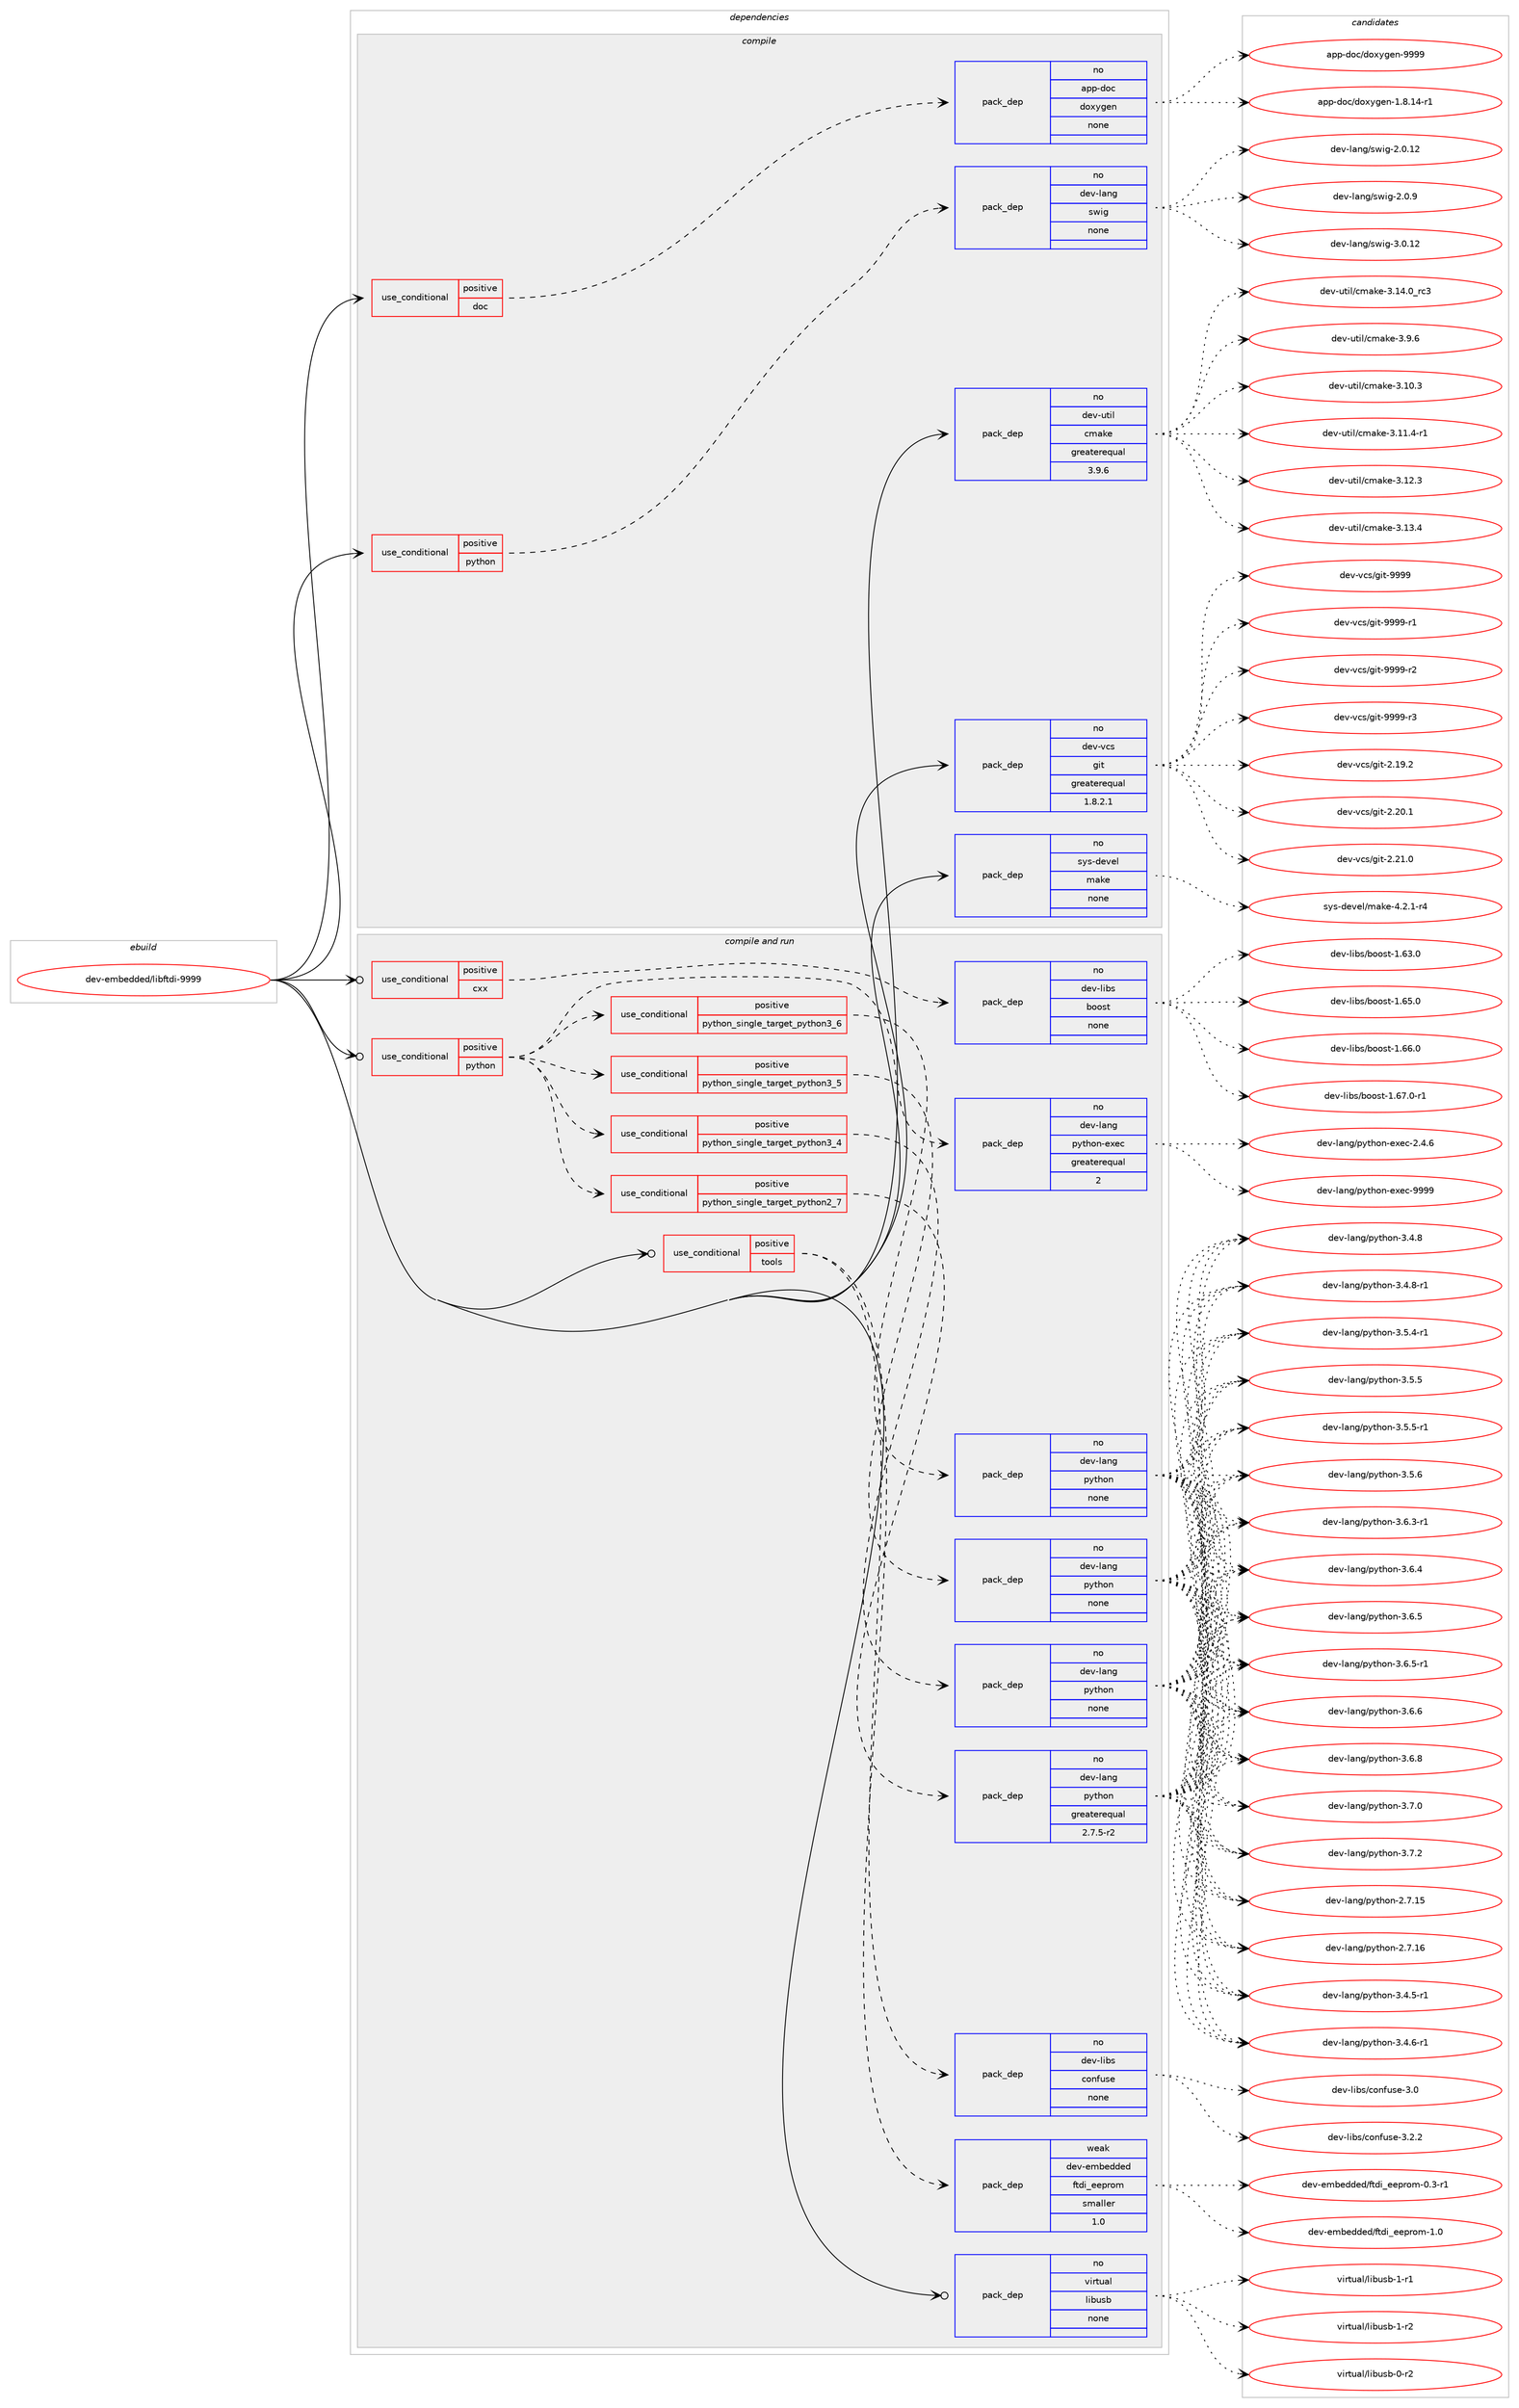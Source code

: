 digraph prolog {

# *************
# Graph options
# *************

newrank=true;
concentrate=true;
compound=true;
graph [rankdir=LR,fontname=Helvetica,fontsize=10,ranksep=1.5];#, ranksep=2.5, nodesep=0.2];
edge  [arrowhead=vee];
node  [fontname=Helvetica,fontsize=10];

# **********
# The ebuild
# **********

subgraph cluster_leftcol {
color=gray;
rank=same;
label=<<i>ebuild</i>>;
id [label="dev-embedded/libftdi-9999", color=red, width=4, href="../dev-embedded/libftdi-9999.svg"];
}

# ****************
# The dependencies
# ****************

subgraph cluster_midcol {
color=gray;
label=<<i>dependencies</i>>;
subgraph cluster_compile {
fillcolor="#eeeeee";
style=filled;
label=<<i>compile</i>>;
subgraph cond358193 {
dependency1323634 [label=<<TABLE BORDER="0" CELLBORDER="1" CELLSPACING="0" CELLPADDING="4"><TR><TD ROWSPAN="3" CELLPADDING="10">use_conditional</TD></TR><TR><TD>positive</TD></TR><TR><TD>doc</TD></TR></TABLE>>, shape=none, color=red];
subgraph pack944433 {
dependency1323635 [label=<<TABLE BORDER="0" CELLBORDER="1" CELLSPACING="0" CELLPADDING="4" WIDTH="220"><TR><TD ROWSPAN="6" CELLPADDING="30">pack_dep</TD></TR><TR><TD WIDTH="110">no</TD></TR><TR><TD>app-doc</TD></TR><TR><TD>doxygen</TD></TR><TR><TD>none</TD></TR><TR><TD></TD></TR></TABLE>>, shape=none, color=blue];
}
dependency1323634:e -> dependency1323635:w [weight=20,style="dashed",arrowhead="vee"];
}
id:e -> dependency1323634:w [weight=20,style="solid",arrowhead="vee"];
subgraph cond358194 {
dependency1323636 [label=<<TABLE BORDER="0" CELLBORDER="1" CELLSPACING="0" CELLPADDING="4"><TR><TD ROWSPAN="3" CELLPADDING="10">use_conditional</TD></TR><TR><TD>positive</TD></TR><TR><TD>python</TD></TR></TABLE>>, shape=none, color=red];
subgraph pack944434 {
dependency1323637 [label=<<TABLE BORDER="0" CELLBORDER="1" CELLSPACING="0" CELLPADDING="4" WIDTH="220"><TR><TD ROWSPAN="6" CELLPADDING="30">pack_dep</TD></TR><TR><TD WIDTH="110">no</TD></TR><TR><TD>dev-lang</TD></TR><TR><TD>swig</TD></TR><TR><TD>none</TD></TR><TR><TD></TD></TR></TABLE>>, shape=none, color=blue];
}
dependency1323636:e -> dependency1323637:w [weight=20,style="dashed",arrowhead="vee"];
}
id:e -> dependency1323636:w [weight=20,style="solid",arrowhead="vee"];
subgraph pack944435 {
dependency1323638 [label=<<TABLE BORDER="0" CELLBORDER="1" CELLSPACING="0" CELLPADDING="4" WIDTH="220"><TR><TD ROWSPAN="6" CELLPADDING="30">pack_dep</TD></TR><TR><TD WIDTH="110">no</TD></TR><TR><TD>dev-util</TD></TR><TR><TD>cmake</TD></TR><TR><TD>greaterequal</TD></TR><TR><TD>3.9.6</TD></TR></TABLE>>, shape=none, color=blue];
}
id:e -> dependency1323638:w [weight=20,style="solid",arrowhead="vee"];
subgraph pack944436 {
dependency1323639 [label=<<TABLE BORDER="0" CELLBORDER="1" CELLSPACING="0" CELLPADDING="4" WIDTH="220"><TR><TD ROWSPAN="6" CELLPADDING="30">pack_dep</TD></TR><TR><TD WIDTH="110">no</TD></TR><TR><TD>dev-vcs</TD></TR><TR><TD>git</TD></TR><TR><TD>greaterequal</TD></TR><TR><TD>1.8.2.1</TD></TR></TABLE>>, shape=none, color=blue];
}
id:e -> dependency1323639:w [weight=20,style="solid",arrowhead="vee"];
subgraph pack944437 {
dependency1323640 [label=<<TABLE BORDER="0" CELLBORDER="1" CELLSPACING="0" CELLPADDING="4" WIDTH="220"><TR><TD ROWSPAN="6" CELLPADDING="30">pack_dep</TD></TR><TR><TD WIDTH="110">no</TD></TR><TR><TD>sys-devel</TD></TR><TR><TD>make</TD></TR><TR><TD>none</TD></TR><TR><TD></TD></TR></TABLE>>, shape=none, color=blue];
}
id:e -> dependency1323640:w [weight=20,style="solid",arrowhead="vee"];
}
subgraph cluster_compileandrun {
fillcolor="#eeeeee";
style=filled;
label=<<i>compile and run</i>>;
subgraph cond358195 {
dependency1323641 [label=<<TABLE BORDER="0" CELLBORDER="1" CELLSPACING="0" CELLPADDING="4"><TR><TD ROWSPAN="3" CELLPADDING="10">use_conditional</TD></TR><TR><TD>positive</TD></TR><TR><TD>cxx</TD></TR></TABLE>>, shape=none, color=red];
subgraph pack944438 {
dependency1323642 [label=<<TABLE BORDER="0" CELLBORDER="1" CELLSPACING="0" CELLPADDING="4" WIDTH="220"><TR><TD ROWSPAN="6" CELLPADDING="30">pack_dep</TD></TR><TR><TD WIDTH="110">no</TD></TR><TR><TD>dev-libs</TD></TR><TR><TD>boost</TD></TR><TR><TD>none</TD></TR><TR><TD></TD></TR></TABLE>>, shape=none, color=blue];
}
dependency1323641:e -> dependency1323642:w [weight=20,style="dashed",arrowhead="vee"];
}
id:e -> dependency1323641:w [weight=20,style="solid",arrowhead="odotvee"];
subgraph cond358196 {
dependency1323643 [label=<<TABLE BORDER="0" CELLBORDER="1" CELLSPACING="0" CELLPADDING="4"><TR><TD ROWSPAN="3" CELLPADDING="10">use_conditional</TD></TR><TR><TD>positive</TD></TR><TR><TD>python</TD></TR></TABLE>>, shape=none, color=red];
subgraph cond358197 {
dependency1323644 [label=<<TABLE BORDER="0" CELLBORDER="1" CELLSPACING="0" CELLPADDING="4"><TR><TD ROWSPAN="3" CELLPADDING="10">use_conditional</TD></TR><TR><TD>positive</TD></TR><TR><TD>python_single_target_python2_7</TD></TR></TABLE>>, shape=none, color=red];
subgraph pack944439 {
dependency1323645 [label=<<TABLE BORDER="0" CELLBORDER="1" CELLSPACING="0" CELLPADDING="4" WIDTH="220"><TR><TD ROWSPAN="6" CELLPADDING="30">pack_dep</TD></TR><TR><TD WIDTH="110">no</TD></TR><TR><TD>dev-lang</TD></TR><TR><TD>python</TD></TR><TR><TD>greaterequal</TD></TR><TR><TD>2.7.5-r2</TD></TR></TABLE>>, shape=none, color=blue];
}
dependency1323644:e -> dependency1323645:w [weight=20,style="dashed",arrowhead="vee"];
}
dependency1323643:e -> dependency1323644:w [weight=20,style="dashed",arrowhead="vee"];
subgraph cond358198 {
dependency1323646 [label=<<TABLE BORDER="0" CELLBORDER="1" CELLSPACING="0" CELLPADDING="4"><TR><TD ROWSPAN="3" CELLPADDING="10">use_conditional</TD></TR><TR><TD>positive</TD></TR><TR><TD>python_single_target_python3_4</TD></TR></TABLE>>, shape=none, color=red];
subgraph pack944440 {
dependency1323647 [label=<<TABLE BORDER="0" CELLBORDER="1" CELLSPACING="0" CELLPADDING="4" WIDTH="220"><TR><TD ROWSPAN="6" CELLPADDING="30">pack_dep</TD></TR><TR><TD WIDTH="110">no</TD></TR><TR><TD>dev-lang</TD></TR><TR><TD>python</TD></TR><TR><TD>none</TD></TR><TR><TD></TD></TR></TABLE>>, shape=none, color=blue];
}
dependency1323646:e -> dependency1323647:w [weight=20,style="dashed",arrowhead="vee"];
}
dependency1323643:e -> dependency1323646:w [weight=20,style="dashed",arrowhead="vee"];
subgraph cond358199 {
dependency1323648 [label=<<TABLE BORDER="0" CELLBORDER="1" CELLSPACING="0" CELLPADDING="4"><TR><TD ROWSPAN="3" CELLPADDING="10">use_conditional</TD></TR><TR><TD>positive</TD></TR><TR><TD>python_single_target_python3_5</TD></TR></TABLE>>, shape=none, color=red];
subgraph pack944441 {
dependency1323649 [label=<<TABLE BORDER="0" CELLBORDER="1" CELLSPACING="0" CELLPADDING="4" WIDTH="220"><TR><TD ROWSPAN="6" CELLPADDING="30">pack_dep</TD></TR><TR><TD WIDTH="110">no</TD></TR><TR><TD>dev-lang</TD></TR><TR><TD>python</TD></TR><TR><TD>none</TD></TR><TR><TD></TD></TR></TABLE>>, shape=none, color=blue];
}
dependency1323648:e -> dependency1323649:w [weight=20,style="dashed",arrowhead="vee"];
}
dependency1323643:e -> dependency1323648:w [weight=20,style="dashed",arrowhead="vee"];
subgraph cond358200 {
dependency1323650 [label=<<TABLE BORDER="0" CELLBORDER="1" CELLSPACING="0" CELLPADDING="4"><TR><TD ROWSPAN="3" CELLPADDING="10">use_conditional</TD></TR><TR><TD>positive</TD></TR><TR><TD>python_single_target_python3_6</TD></TR></TABLE>>, shape=none, color=red];
subgraph pack944442 {
dependency1323651 [label=<<TABLE BORDER="0" CELLBORDER="1" CELLSPACING="0" CELLPADDING="4" WIDTH="220"><TR><TD ROWSPAN="6" CELLPADDING="30">pack_dep</TD></TR><TR><TD WIDTH="110">no</TD></TR><TR><TD>dev-lang</TD></TR><TR><TD>python</TD></TR><TR><TD>none</TD></TR><TR><TD></TD></TR></TABLE>>, shape=none, color=blue];
}
dependency1323650:e -> dependency1323651:w [weight=20,style="dashed",arrowhead="vee"];
}
dependency1323643:e -> dependency1323650:w [weight=20,style="dashed",arrowhead="vee"];
subgraph pack944443 {
dependency1323652 [label=<<TABLE BORDER="0" CELLBORDER="1" CELLSPACING="0" CELLPADDING="4" WIDTH="220"><TR><TD ROWSPAN="6" CELLPADDING="30">pack_dep</TD></TR><TR><TD WIDTH="110">no</TD></TR><TR><TD>dev-lang</TD></TR><TR><TD>python-exec</TD></TR><TR><TD>greaterequal</TD></TR><TR><TD>2</TD></TR></TABLE>>, shape=none, color=blue];
}
dependency1323643:e -> dependency1323652:w [weight=20,style="dashed",arrowhead="vee"];
}
id:e -> dependency1323643:w [weight=20,style="solid",arrowhead="odotvee"];
subgraph cond358201 {
dependency1323653 [label=<<TABLE BORDER="0" CELLBORDER="1" CELLSPACING="0" CELLPADDING="4"><TR><TD ROWSPAN="3" CELLPADDING="10">use_conditional</TD></TR><TR><TD>positive</TD></TR><TR><TD>tools</TD></TR></TABLE>>, shape=none, color=red];
subgraph pack944444 {
dependency1323654 [label=<<TABLE BORDER="0" CELLBORDER="1" CELLSPACING="0" CELLPADDING="4" WIDTH="220"><TR><TD ROWSPAN="6" CELLPADDING="30">pack_dep</TD></TR><TR><TD WIDTH="110">weak</TD></TR><TR><TD>dev-embedded</TD></TR><TR><TD>ftdi_eeprom</TD></TR><TR><TD>smaller</TD></TR><TR><TD>1.0</TD></TR></TABLE>>, shape=none, color=blue];
}
dependency1323653:e -> dependency1323654:w [weight=20,style="dashed",arrowhead="vee"];
subgraph pack944445 {
dependency1323655 [label=<<TABLE BORDER="0" CELLBORDER="1" CELLSPACING="0" CELLPADDING="4" WIDTH="220"><TR><TD ROWSPAN="6" CELLPADDING="30">pack_dep</TD></TR><TR><TD WIDTH="110">no</TD></TR><TR><TD>dev-libs</TD></TR><TR><TD>confuse</TD></TR><TR><TD>none</TD></TR><TR><TD></TD></TR></TABLE>>, shape=none, color=blue];
}
dependency1323653:e -> dependency1323655:w [weight=20,style="dashed",arrowhead="vee"];
}
id:e -> dependency1323653:w [weight=20,style="solid",arrowhead="odotvee"];
subgraph pack944446 {
dependency1323656 [label=<<TABLE BORDER="0" CELLBORDER="1" CELLSPACING="0" CELLPADDING="4" WIDTH="220"><TR><TD ROWSPAN="6" CELLPADDING="30">pack_dep</TD></TR><TR><TD WIDTH="110">no</TD></TR><TR><TD>virtual</TD></TR><TR><TD>libusb</TD></TR><TR><TD>none</TD></TR><TR><TD></TD></TR></TABLE>>, shape=none, color=blue];
}
id:e -> dependency1323656:w [weight=20,style="solid",arrowhead="odotvee"];
}
subgraph cluster_run {
fillcolor="#eeeeee";
style=filled;
label=<<i>run</i>>;
}
}

# **************
# The candidates
# **************

subgraph cluster_choices {
rank=same;
color=gray;
label=<<i>candidates</i>>;

subgraph choice944433 {
color=black;
nodesep=1;
choice97112112451001119947100111120121103101110454946564649524511449 [label="app-doc/doxygen-1.8.14-r1", color=red, width=4,href="../app-doc/doxygen-1.8.14-r1.svg"];
choice971121124510011199471001111201211031011104557575757 [label="app-doc/doxygen-9999", color=red, width=4,href="../app-doc/doxygen-9999.svg"];
dependency1323635:e -> choice97112112451001119947100111120121103101110454946564649524511449:w [style=dotted,weight="100"];
dependency1323635:e -> choice971121124510011199471001111201211031011104557575757:w [style=dotted,weight="100"];
}
subgraph choice944434 {
color=black;
nodesep=1;
choice10010111845108971101034711511910510345504648464950 [label="dev-lang/swig-2.0.12", color=red, width=4,href="../dev-lang/swig-2.0.12.svg"];
choice100101118451089711010347115119105103455046484657 [label="dev-lang/swig-2.0.9", color=red, width=4,href="../dev-lang/swig-2.0.9.svg"];
choice10010111845108971101034711511910510345514648464950 [label="dev-lang/swig-3.0.12", color=red, width=4,href="../dev-lang/swig-3.0.12.svg"];
dependency1323637:e -> choice10010111845108971101034711511910510345504648464950:w [style=dotted,weight="100"];
dependency1323637:e -> choice100101118451089711010347115119105103455046484657:w [style=dotted,weight="100"];
dependency1323637:e -> choice10010111845108971101034711511910510345514648464950:w [style=dotted,weight="100"];
}
subgraph choice944435 {
color=black;
nodesep=1;
choice1001011184511711610510847991099710710145514649484651 [label="dev-util/cmake-3.10.3", color=red, width=4,href="../dev-util/cmake-3.10.3.svg"];
choice10010111845117116105108479910997107101455146494946524511449 [label="dev-util/cmake-3.11.4-r1", color=red, width=4,href="../dev-util/cmake-3.11.4-r1.svg"];
choice1001011184511711610510847991099710710145514649504651 [label="dev-util/cmake-3.12.3", color=red, width=4,href="../dev-util/cmake-3.12.3.svg"];
choice1001011184511711610510847991099710710145514649514652 [label="dev-util/cmake-3.13.4", color=red, width=4,href="../dev-util/cmake-3.13.4.svg"];
choice1001011184511711610510847991099710710145514649524648951149951 [label="dev-util/cmake-3.14.0_rc3", color=red, width=4,href="../dev-util/cmake-3.14.0_rc3.svg"];
choice10010111845117116105108479910997107101455146574654 [label="dev-util/cmake-3.9.6", color=red, width=4,href="../dev-util/cmake-3.9.6.svg"];
dependency1323638:e -> choice1001011184511711610510847991099710710145514649484651:w [style=dotted,weight="100"];
dependency1323638:e -> choice10010111845117116105108479910997107101455146494946524511449:w [style=dotted,weight="100"];
dependency1323638:e -> choice1001011184511711610510847991099710710145514649504651:w [style=dotted,weight="100"];
dependency1323638:e -> choice1001011184511711610510847991099710710145514649514652:w [style=dotted,weight="100"];
dependency1323638:e -> choice1001011184511711610510847991099710710145514649524648951149951:w [style=dotted,weight="100"];
dependency1323638:e -> choice10010111845117116105108479910997107101455146574654:w [style=dotted,weight="100"];
}
subgraph choice944436 {
color=black;
nodesep=1;
choice10010111845118991154710310511645504649574650 [label="dev-vcs/git-2.19.2", color=red, width=4,href="../dev-vcs/git-2.19.2.svg"];
choice10010111845118991154710310511645504650484649 [label="dev-vcs/git-2.20.1", color=red, width=4,href="../dev-vcs/git-2.20.1.svg"];
choice10010111845118991154710310511645504650494648 [label="dev-vcs/git-2.21.0", color=red, width=4,href="../dev-vcs/git-2.21.0.svg"];
choice1001011184511899115471031051164557575757 [label="dev-vcs/git-9999", color=red, width=4,href="../dev-vcs/git-9999.svg"];
choice10010111845118991154710310511645575757574511449 [label="dev-vcs/git-9999-r1", color=red, width=4,href="../dev-vcs/git-9999-r1.svg"];
choice10010111845118991154710310511645575757574511450 [label="dev-vcs/git-9999-r2", color=red, width=4,href="../dev-vcs/git-9999-r2.svg"];
choice10010111845118991154710310511645575757574511451 [label="dev-vcs/git-9999-r3", color=red, width=4,href="../dev-vcs/git-9999-r3.svg"];
dependency1323639:e -> choice10010111845118991154710310511645504649574650:w [style=dotted,weight="100"];
dependency1323639:e -> choice10010111845118991154710310511645504650484649:w [style=dotted,weight="100"];
dependency1323639:e -> choice10010111845118991154710310511645504650494648:w [style=dotted,weight="100"];
dependency1323639:e -> choice1001011184511899115471031051164557575757:w [style=dotted,weight="100"];
dependency1323639:e -> choice10010111845118991154710310511645575757574511449:w [style=dotted,weight="100"];
dependency1323639:e -> choice10010111845118991154710310511645575757574511450:w [style=dotted,weight="100"];
dependency1323639:e -> choice10010111845118991154710310511645575757574511451:w [style=dotted,weight="100"];
}
subgraph choice944437 {
color=black;
nodesep=1;
choice1151211154510010111810110847109971071014552465046494511452 [label="sys-devel/make-4.2.1-r4", color=red, width=4,href="../sys-devel/make-4.2.1-r4.svg"];
dependency1323640:e -> choice1151211154510010111810110847109971071014552465046494511452:w [style=dotted,weight="100"];
}
subgraph choice944438 {
color=black;
nodesep=1;
choice1001011184510810598115479811111111511645494654514648 [label="dev-libs/boost-1.63.0", color=red, width=4,href="../dev-libs/boost-1.63.0.svg"];
choice1001011184510810598115479811111111511645494654534648 [label="dev-libs/boost-1.65.0", color=red, width=4,href="../dev-libs/boost-1.65.0.svg"];
choice1001011184510810598115479811111111511645494654544648 [label="dev-libs/boost-1.66.0", color=red, width=4,href="../dev-libs/boost-1.66.0.svg"];
choice10010111845108105981154798111111115116454946545546484511449 [label="dev-libs/boost-1.67.0-r1", color=red, width=4,href="../dev-libs/boost-1.67.0-r1.svg"];
dependency1323642:e -> choice1001011184510810598115479811111111511645494654514648:w [style=dotted,weight="100"];
dependency1323642:e -> choice1001011184510810598115479811111111511645494654534648:w [style=dotted,weight="100"];
dependency1323642:e -> choice1001011184510810598115479811111111511645494654544648:w [style=dotted,weight="100"];
dependency1323642:e -> choice10010111845108105981154798111111115116454946545546484511449:w [style=dotted,weight="100"];
}
subgraph choice944439 {
color=black;
nodesep=1;
choice10010111845108971101034711212111610411111045504655464953 [label="dev-lang/python-2.7.15", color=red, width=4,href="../dev-lang/python-2.7.15.svg"];
choice10010111845108971101034711212111610411111045504655464954 [label="dev-lang/python-2.7.16", color=red, width=4,href="../dev-lang/python-2.7.16.svg"];
choice1001011184510897110103471121211161041111104551465246534511449 [label="dev-lang/python-3.4.5-r1", color=red, width=4,href="../dev-lang/python-3.4.5-r1.svg"];
choice1001011184510897110103471121211161041111104551465246544511449 [label="dev-lang/python-3.4.6-r1", color=red, width=4,href="../dev-lang/python-3.4.6-r1.svg"];
choice100101118451089711010347112121116104111110455146524656 [label="dev-lang/python-3.4.8", color=red, width=4,href="../dev-lang/python-3.4.8.svg"];
choice1001011184510897110103471121211161041111104551465246564511449 [label="dev-lang/python-3.4.8-r1", color=red, width=4,href="../dev-lang/python-3.4.8-r1.svg"];
choice1001011184510897110103471121211161041111104551465346524511449 [label="dev-lang/python-3.5.4-r1", color=red, width=4,href="../dev-lang/python-3.5.4-r1.svg"];
choice100101118451089711010347112121116104111110455146534653 [label="dev-lang/python-3.5.5", color=red, width=4,href="../dev-lang/python-3.5.5.svg"];
choice1001011184510897110103471121211161041111104551465346534511449 [label="dev-lang/python-3.5.5-r1", color=red, width=4,href="../dev-lang/python-3.5.5-r1.svg"];
choice100101118451089711010347112121116104111110455146534654 [label="dev-lang/python-3.5.6", color=red, width=4,href="../dev-lang/python-3.5.6.svg"];
choice1001011184510897110103471121211161041111104551465446514511449 [label="dev-lang/python-3.6.3-r1", color=red, width=4,href="../dev-lang/python-3.6.3-r1.svg"];
choice100101118451089711010347112121116104111110455146544652 [label="dev-lang/python-3.6.4", color=red, width=4,href="../dev-lang/python-3.6.4.svg"];
choice100101118451089711010347112121116104111110455146544653 [label="dev-lang/python-3.6.5", color=red, width=4,href="../dev-lang/python-3.6.5.svg"];
choice1001011184510897110103471121211161041111104551465446534511449 [label="dev-lang/python-3.6.5-r1", color=red, width=4,href="../dev-lang/python-3.6.5-r1.svg"];
choice100101118451089711010347112121116104111110455146544654 [label="dev-lang/python-3.6.6", color=red, width=4,href="../dev-lang/python-3.6.6.svg"];
choice100101118451089711010347112121116104111110455146544656 [label="dev-lang/python-3.6.8", color=red, width=4,href="../dev-lang/python-3.6.8.svg"];
choice100101118451089711010347112121116104111110455146554648 [label="dev-lang/python-3.7.0", color=red, width=4,href="../dev-lang/python-3.7.0.svg"];
choice100101118451089711010347112121116104111110455146554650 [label="dev-lang/python-3.7.2", color=red, width=4,href="../dev-lang/python-3.7.2.svg"];
dependency1323645:e -> choice10010111845108971101034711212111610411111045504655464953:w [style=dotted,weight="100"];
dependency1323645:e -> choice10010111845108971101034711212111610411111045504655464954:w [style=dotted,weight="100"];
dependency1323645:e -> choice1001011184510897110103471121211161041111104551465246534511449:w [style=dotted,weight="100"];
dependency1323645:e -> choice1001011184510897110103471121211161041111104551465246544511449:w [style=dotted,weight="100"];
dependency1323645:e -> choice100101118451089711010347112121116104111110455146524656:w [style=dotted,weight="100"];
dependency1323645:e -> choice1001011184510897110103471121211161041111104551465246564511449:w [style=dotted,weight="100"];
dependency1323645:e -> choice1001011184510897110103471121211161041111104551465346524511449:w [style=dotted,weight="100"];
dependency1323645:e -> choice100101118451089711010347112121116104111110455146534653:w [style=dotted,weight="100"];
dependency1323645:e -> choice1001011184510897110103471121211161041111104551465346534511449:w [style=dotted,weight="100"];
dependency1323645:e -> choice100101118451089711010347112121116104111110455146534654:w [style=dotted,weight="100"];
dependency1323645:e -> choice1001011184510897110103471121211161041111104551465446514511449:w [style=dotted,weight="100"];
dependency1323645:e -> choice100101118451089711010347112121116104111110455146544652:w [style=dotted,weight="100"];
dependency1323645:e -> choice100101118451089711010347112121116104111110455146544653:w [style=dotted,weight="100"];
dependency1323645:e -> choice1001011184510897110103471121211161041111104551465446534511449:w [style=dotted,weight="100"];
dependency1323645:e -> choice100101118451089711010347112121116104111110455146544654:w [style=dotted,weight="100"];
dependency1323645:e -> choice100101118451089711010347112121116104111110455146544656:w [style=dotted,weight="100"];
dependency1323645:e -> choice100101118451089711010347112121116104111110455146554648:w [style=dotted,weight="100"];
dependency1323645:e -> choice100101118451089711010347112121116104111110455146554650:w [style=dotted,weight="100"];
}
subgraph choice944440 {
color=black;
nodesep=1;
choice10010111845108971101034711212111610411111045504655464953 [label="dev-lang/python-2.7.15", color=red, width=4,href="../dev-lang/python-2.7.15.svg"];
choice10010111845108971101034711212111610411111045504655464954 [label="dev-lang/python-2.7.16", color=red, width=4,href="../dev-lang/python-2.7.16.svg"];
choice1001011184510897110103471121211161041111104551465246534511449 [label="dev-lang/python-3.4.5-r1", color=red, width=4,href="../dev-lang/python-3.4.5-r1.svg"];
choice1001011184510897110103471121211161041111104551465246544511449 [label="dev-lang/python-3.4.6-r1", color=red, width=4,href="../dev-lang/python-3.4.6-r1.svg"];
choice100101118451089711010347112121116104111110455146524656 [label="dev-lang/python-3.4.8", color=red, width=4,href="../dev-lang/python-3.4.8.svg"];
choice1001011184510897110103471121211161041111104551465246564511449 [label="dev-lang/python-3.4.8-r1", color=red, width=4,href="../dev-lang/python-3.4.8-r1.svg"];
choice1001011184510897110103471121211161041111104551465346524511449 [label="dev-lang/python-3.5.4-r1", color=red, width=4,href="../dev-lang/python-3.5.4-r1.svg"];
choice100101118451089711010347112121116104111110455146534653 [label="dev-lang/python-3.5.5", color=red, width=4,href="../dev-lang/python-3.5.5.svg"];
choice1001011184510897110103471121211161041111104551465346534511449 [label="dev-lang/python-3.5.5-r1", color=red, width=4,href="../dev-lang/python-3.5.5-r1.svg"];
choice100101118451089711010347112121116104111110455146534654 [label="dev-lang/python-3.5.6", color=red, width=4,href="../dev-lang/python-3.5.6.svg"];
choice1001011184510897110103471121211161041111104551465446514511449 [label="dev-lang/python-3.6.3-r1", color=red, width=4,href="../dev-lang/python-3.6.3-r1.svg"];
choice100101118451089711010347112121116104111110455146544652 [label="dev-lang/python-3.6.4", color=red, width=4,href="../dev-lang/python-3.6.4.svg"];
choice100101118451089711010347112121116104111110455146544653 [label="dev-lang/python-3.6.5", color=red, width=4,href="../dev-lang/python-3.6.5.svg"];
choice1001011184510897110103471121211161041111104551465446534511449 [label="dev-lang/python-3.6.5-r1", color=red, width=4,href="../dev-lang/python-3.6.5-r1.svg"];
choice100101118451089711010347112121116104111110455146544654 [label="dev-lang/python-3.6.6", color=red, width=4,href="../dev-lang/python-3.6.6.svg"];
choice100101118451089711010347112121116104111110455146544656 [label="dev-lang/python-3.6.8", color=red, width=4,href="../dev-lang/python-3.6.8.svg"];
choice100101118451089711010347112121116104111110455146554648 [label="dev-lang/python-3.7.0", color=red, width=4,href="../dev-lang/python-3.7.0.svg"];
choice100101118451089711010347112121116104111110455146554650 [label="dev-lang/python-3.7.2", color=red, width=4,href="../dev-lang/python-3.7.2.svg"];
dependency1323647:e -> choice10010111845108971101034711212111610411111045504655464953:w [style=dotted,weight="100"];
dependency1323647:e -> choice10010111845108971101034711212111610411111045504655464954:w [style=dotted,weight="100"];
dependency1323647:e -> choice1001011184510897110103471121211161041111104551465246534511449:w [style=dotted,weight="100"];
dependency1323647:e -> choice1001011184510897110103471121211161041111104551465246544511449:w [style=dotted,weight="100"];
dependency1323647:e -> choice100101118451089711010347112121116104111110455146524656:w [style=dotted,weight="100"];
dependency1323647:e -> choice1001011184510897110103471121211161041111104551465246564511449:w [style=dotted,weight="100"];
dependency1323647:e -> choice1001011184510897110103471121211161041111104551465346524511449:w [style=dotted,weight="100"];
dependency1323647:e -> choice100101118451089711010347112121116104111110455146534653:w [style=dotted,weight="100"];
dependency1323647:e -> choice1001011184510897110103471121211161041111104551465346534511449:w [style=dotted,weight="100"];
dependency1323647:e -> choice100101118451089711010347112121116104111110455146534654:w [style=dotted,weight="100"];
dependency1323647:e -> choice1001011184510897110103471121211161041111104551465446514511449:w [style=dotted,weight="100"];
dependency1323647:e -> choice100101118451089711010347112121116104111110455146544652:w [style=dotted,weight="100"];
dependency1323647:e -> choice100101118451089711010347112121116104111110455146544653:w [style=dotted,weight="100"];
dependency1323647:e -> choice1001011184510897110103471121211161041111104551465446534511449:w [style=dotted,weight="100"];
dependency1323647:e -> choice100101118451089711010347112121116104111110455146544654:w [style=dotted,weight="100"];
dependency1323647:e -> choice100101118451089711010347112121116104111110455146544656:w [style=dotted,weight="100"];
dependency1323647:e -> choice100101118451089711010347112121116104111110455146554648:w [style=dotted,weight="100"];
dependency1323647:e -> choice100101118451089711010347112121116104111110455146554650:w [style=dotted,weight="100"];
}
subgraph choice944441 {
color=black;
nodesep=1;
choice10010111845108971101034711212111610411111045504655464953 [label="dev-lang/python-2.7.15", color=red, width=4,href="../dev-lang/python-2.7.15.svg"];
choice10010111845108971101034711212111610411111045504655464954 [label="dev-lang/python-2.7.16", color=red, width=4,href="../dev-lang/python-2.7.16.svg"];
choice1001011184510897110103471121211161041111104551465246534511449 [label="dev-lang/python-3.4.5-r1", color=red, width=4,href="../dev-lang/python-3.4.5-r1.svg"];
choice1001011184510897110103471121211161041111104551465246544511449 [label="dev-lang/python-3.4.6-r1", color=red, width=4,href="../dev-lang/python-3.4.6-r1.svg"];
choice100101118451089711010347112121116104111110455146524656 [label="dev-lang/python-3.4.8", color=red, width=4,href="../dev-lang/python-3.4.8.svg"];
choice1001011184510897110103471121211161041111104551465246564511449 [label="dev-lang/python-3.4.8-r1", color=red, width=4,href="../dev-lang/python-3.4.8-r1.svg"];
choice1001011184510897110103471121211161041111104551465346524511449 [label="dev-lang/python-3.5.4-r1", color=red, width=4,href="../dev-lang/python-3.5.4-r1.svg"];
choice100101118451089711010347112121116104111110455146534653 [label="dev-lang/python-3.5.5", color=red, width=4,href="../dev-lang/python-3.5.5.svg"];
choice1001011184510897110103471121211161041111104551465346534511449 [label="dev-lang/python-3.5.5-r1", color=red, width=4,href="../dev-lang/python-3.5.5-r1.svg"];
choice100101118451089711010347112121116104111110455146534654 [label="dev-lang/python-3.5.6", color=red, width=4,href="../dev-lang/python-3.5.6.svg"];
choice1001011184510897110103471121211161041111104551465446514511449 [label="dev-lang/python-3.6.3-r1", color=red, width=4,href="../dev-lang/python-3.6.3-r1.svg"];
choice100101118451089711010347112121116104111110455146544652 [label="dev-lang/python-3.6.4", color=red, width=4,href="../dev-lang/python-3.6.4.svg"];
choice100101118451089711010347112121116104111110455146544653 [label="dev-lang/python-3.6.5", color=red, width=4,href="../dev-lang/python-3.6.5.svg"];
choice1001011184510897110103471121211161041111104551465446534511449 [label="dev-lang/python-3.6.5-r1", color=red, width=4,href="../dev-lang/python-3.6.5-r1.svg"];
choice100101118451089711010347112121116104111110455146544654 [label="dev-lang/python-3.6.6", color=red, width=4,href="../dev-lang/python-3.6.6.svg"];
choice100101118451089711010347112121116104111110455146544656 [label="dev-lang/python-3.6.8", color=red, width=4,href="../dev-lang/python-3.6.8.svg"];
choice100101118451089711010347112121116104111110455146554648 [label="dev-lang/python-3.7.0", color=red, width=4,href="../dev-lang/python-3.7.0.svg"];
choice100101118451089711010347112121116104111110455146554650 [label="dev-lang/python-3.7.2", color=red, width=4,href="../dev-lang/python-3.7.2.svg"];
dependency1323649:e -> choice10010111845108971101034711212111610411111045504655464953:w [style=dotted,weight="100"];
dependency1323649:e -> choice10010111845108971101034711212111610411111045504655464954:w [style=dotted,weight="100"];
dependency1323649:e -> choice1001011184510897110103471121211161041111104551465246534511449:w [style=dotted,weight="100"];
dependency1323649:e -> choice1001011184510897110103471121211161041111104551465246544511449:w [style=dotted,weight="100"];
dependency1323649:e -> choice100101118451089711010347112121116104111110455146524656:w [style=dotted,weight="100"];
dependency1323649:e -> choice1001011184510897110103471121211161041111104551465246564511449:w [style=dotted,weight="100"];
dependency1323649:e -> choice1001011184510897110103471121211161041111104551465346524511449:w [style=dotted,weight="100"];
dependency1323649:e -> choice100101118451089711010347112121116104111110455146534653:w [style=dotted,weight="100"];
dependency1323649:e -> choice1001011184510897110103471121211161041111104551465346534511449:w [style=dotted,weight="100"];
dependency1323649:e -> choice100101118451089711010347112121116104111110455146534654:w [style=dotted,weight="100"];
dependency1323649:e -> choice1001011184510897110103471121211161041111104551465446514511449:w [style=dotted,weight="100"];
dependency1323649:e -> choice100101118451089711010347112121116104111110455146544652:w [style=dotted,weight="100"];
dependency1323649:e -> choice100101118451089711010347112121116104111110455146544653:w [style=dotted,weight="100"];
dependency1323649:e -> choice1001011184510897110103471121211161041111104551465446534511449:w [style=dotted,weight="100"];
dependency1323649:e -> choice100101118451089711010347112121116104111110455146544654:w [style=dotted,weight="100"];
dependency1323649:e -> choice100101118451089711010347112121116104111110455146544656:w [style=dotted,weight="100"];
dependency1323649:e -> choice100101118451089711010347112121116104111110455146554648:w [style=dotted,weight="100"];
dependency1323649:e -> choice100101118451089711010347112121116104111110455146554650:w [style=dotted,weight="100"];
}
subgraph choice944442 {
color=black;
nodesep=1;
choice10010111845108971101034711212111610411111045504655464953 [label="dev-lang/python-2.7.15", color=red, width=4,href="../dev-lang/python-2.7.15.svg"];
choice10010111845108971101034711212111610411111045504655464954 [label="dev-lang/python-2.7.16", color=red, width=4,href="../dev-lang/python-2.7.16.svg"];
choice1001011184510897110103471121211161041111104551465246534511449 [label="dev-lang/python-3.4.5-r1", color=red, width=4,href="../dev-lang/python-3.4.5-r1.svg"];
choice1001011184510897110103471121211161041111104551465246544511449 [label="dev-lang/python-3.4.6-r1", color=red, width=4,href="../dev-lang/python-3.4.6-r1.svg"];
choice100101118451089711010347112121116104111110455146524656 [label="dev-lang/python-3.4.8", color=red, width=4,href="../dev-lang/python-3.4.8.svg"];
choice1001011184510897110103471121211161041111104551465246564511449 [label="dev-lang/python-3.4.8-r1", color=red, width=4,href="../dev-lang/python-3.4.8-r1.svg"];
choice1001011184510897110103471121211161041111104551465346524511449 [label="dev-lang/python-3.5.4-r1", color=red, width=4,href="../dev-lang/python-3.5.4-r1.svg"];
choice100101118451089711010347112121116104111110455146534653 [label="dev-lang/python-3.5.5", color=red, width=4,href="../dev-lang/python-3.5.5.svg"];
choice1001011184510897110103471121211161041111104551465346534511449 [label="dev-lang/python-3.5.5-r1", color=red, width=4,href="../dev-lang/python-3.5.5-r1.svg"];
choice100101118451089711010347112121116104111110455146534654 [label="dev-lang/python-3.5.6", color=red, width=4,href="../dev-lang/python-3.5.6.svg"];
choice1001011184510897110103471121211161041111104551465446514511449 [label="dev-lang/python-3.6.3-r1", color=red, width=4,href="../dev-lang/python-3.6.3-r1.svg"];
choice100101118451089711010347112121116104111110455146544652 [label="dev-lang/python-3.6.4", color=red, width=4,href="../dev-lang/python-3.6.4.svg"];
choice100101118451089711010347112121116104111110455146544653 [label="dev-lang/python-3.6.5", color=red, width=4,href="../dev-lang/python-3.6.5.svg"];
choice1001011184510897110103471121211161041111104551465446534511449 [label="dev-lang/python-3.6.5-r1", color=red, width=4,href="../dev-lang/python-3.6.5-r1.svg"];
choice100101118451089711010347112121116104111110455146544654 [label="dev-lang/python-3.6.6", color=red, width=4,href="../dev-lang/python-3.6.6.svg"];
choice100101118451089711010347112121116104111110455146544656 [label="dev-lang/python-3.6.8", color=red, width=4,href="../dev-lang/python-3.6.8.svg"];
choice100101118451089711010347112121116104111110455146554648 [label="dev-lang/python-3.7.0", color=red, width=4,href="../dev-lang/python-3.7.0.svg"];
choice100101118451089711010347112121116104111110455146554650 [label="dev-lang/python-3.7.2", color=red, width=4,href="../dev-lang/python-3.7.2.svg"];
dependency1323651:e -> choice10010111845108971101034711212111610411111045504655464953:w [style=dotted,weight="100"];
dependency1323651:e -> choice10010111845108971101034711212111610411111045504655464954:w [style=dotted,weight="100"];
dependency1323651:e -> choice1001011184510897110103471121211161041111104551465246534511449:w [style=dotted,weight="100"];
dependency1323651:e -> choice1001011184510897110103471121211161041111104551465246544511449:w [style=dotted,weight="100"];
dependency1323651:e -> choice100101118451089711010347112121116104111110455146524656:w [style=dotted,weight="100"];
dependency1323651:e -> choice1001011184510897110103471121211161041111104551465246564511449:w [style=dotted,weight="100"];
dependency1323651:e -> choice1001011184510897110103471121211161041111104551465346524511449:w [style=dotted,weight="100"];
dependency1323651:e -> choice100101118451089711010347112121116104111110455146534653:w [style=dotted,weight="100"];
dependency1323651:e -> choice1001011184510897110103471121211161041111104551465346534511449:w [style=dotted,weight="100"];
dependency1323651:e -> choice100101118451089711010347112121116104111110455146534654:w [style=dotted,weight="100"];
dependency1323651:e -> choice1001011184510897110103471121211161041111104551465446514511449:w [style=dotted,weight="100"];
dependency1323651:e -> choice100101118451089711010347112121116104111110455146544652:w [style=dotted,weight="100"];
dependency1323651:e -> choice100101118451089711010347112121116104111110455146544653:w [style=dotted,weight="100"];
dependency1323651:e -> choice1001011184510897110103471121211161041111104551465446534511449:w [style=dotted,weight="100"];
dependency1323651:e -> choice100101118451089711010347112121116104111110455146544654:w [style=dotted,weight="100"];
dependency1323651:e -> choice100101118451089711010347112121116104111110455146544656:w [style=dotted,weight="100"];
dependency1323651:e -> choice100101118451089711010347112121116104111110455146554648:w [style=dotted,weight="100"];
dependency1323651:e -> choice100101118451089711010347112121116104111110455146554650:w [style=dotted,weight="100"];
}
subgraph choice944443 {
color=black;
nodesep=1;
choice1001011184510897110103471121211161041111104510112010199455046524654 [label="dev-lang/python-exec-2.4.6", color=red, width=4,href="../dev-lang/python-exec-2.4.6.svg"];
choice10010111845108971101034711212111610411111045101120101994557575757 [label="dev-lang/python-exec-9999", color=red, width=4,href="../dev-lang/python-exec-9999.svg"];
dependency1323652:e -> choice1001011184510897110103471121211161041111104510112010199455046524654:w [style=dotted,weight="100"];
dependency1323652:e -> choice10010111845108971101034711212111610411111045101120101994557575757:w [style=dotted,weight="100"];
}
subgraph choice944444 {
color=black;
nodesep=1;
choice10010111845101109981011001001011004710211610010595101101112114111109454846514511449 [label="dev-embedded/ftdi_eeprom-0.3-r1", color=red, width=4,href="../dev-embedded/ftdi_eeprom-0.3-r1.svg"];
choice1001011184510110998101100100101100471021161001059510110111211411110945494648 [label="dev-embedded/ftdi_eeprom-1.0", color=red, width=4,href="../dev-embedded/ftdi_eeprom-1.0.svg"];
dependency1323654:e -> choice10010111845101109981011001001011004710211610010595101101112114111109454846514511449:w [style=dotted,weight="100"];
dependency1323654:e -> choice1001011184510110998101100100101100471021161001059510110111211411110945494648:w [style=dotted,weight="100"];
}
subgraph choice944445 {
color=black;
nodesep=1;
choice1001011184510810598115479911111010211711510145514648 [label="dev-libs/confuse-3.0", color=red, width=4,href="../dev-libs/confuse-3.0.svg"];
choice10010111845108105981154799111110102117115101455146504650 [label="dev-libs/confuse-3.2.2", color=red, width=4,href="../dev-libs/confuse-3.2.2.svg"];
dependency1323655:e -> choice1001011184510810598115479911111010211711510145514648:w [style=dotted,weight="100"];
dependency1323655:e -> choice10010111845108105981154799111110102117115101455146504650:w [style=dotted,weight="100"];
}
subgraph choice944446 {
color=black;
nodesep=1;
choice1181051141161179710847108105981171159845484511450 [label="virtual/libusb-0-r2", color=red, width=4,href="../virtual/libusb-0-r2.svg"];
choice1181051141161179710847108105981171159845494511449 [label="virtual/libusb-1-r1", color=red, width=4,href="../virtual/libusb-1-r1.svg"];
choice1181051141161179710847108105981171159845494511450 [label="virtual/libusb-1-r2", color=red, width=4,href="../virtual/libusb-1-r2.svg"];
dependency1323656:e -> choice1181051141161179710847108105981171159845484511450:w [style=dotted,weight="100"];
dependency1323656:e -> choice1181051141161179710847108105981171159845494511449:w [style=dotted,weight="100"];
dependency1323656:e -> choice1181051141161179710847108105981171159845494511450:w [style=dotted,weight="100"];
}
}

}
